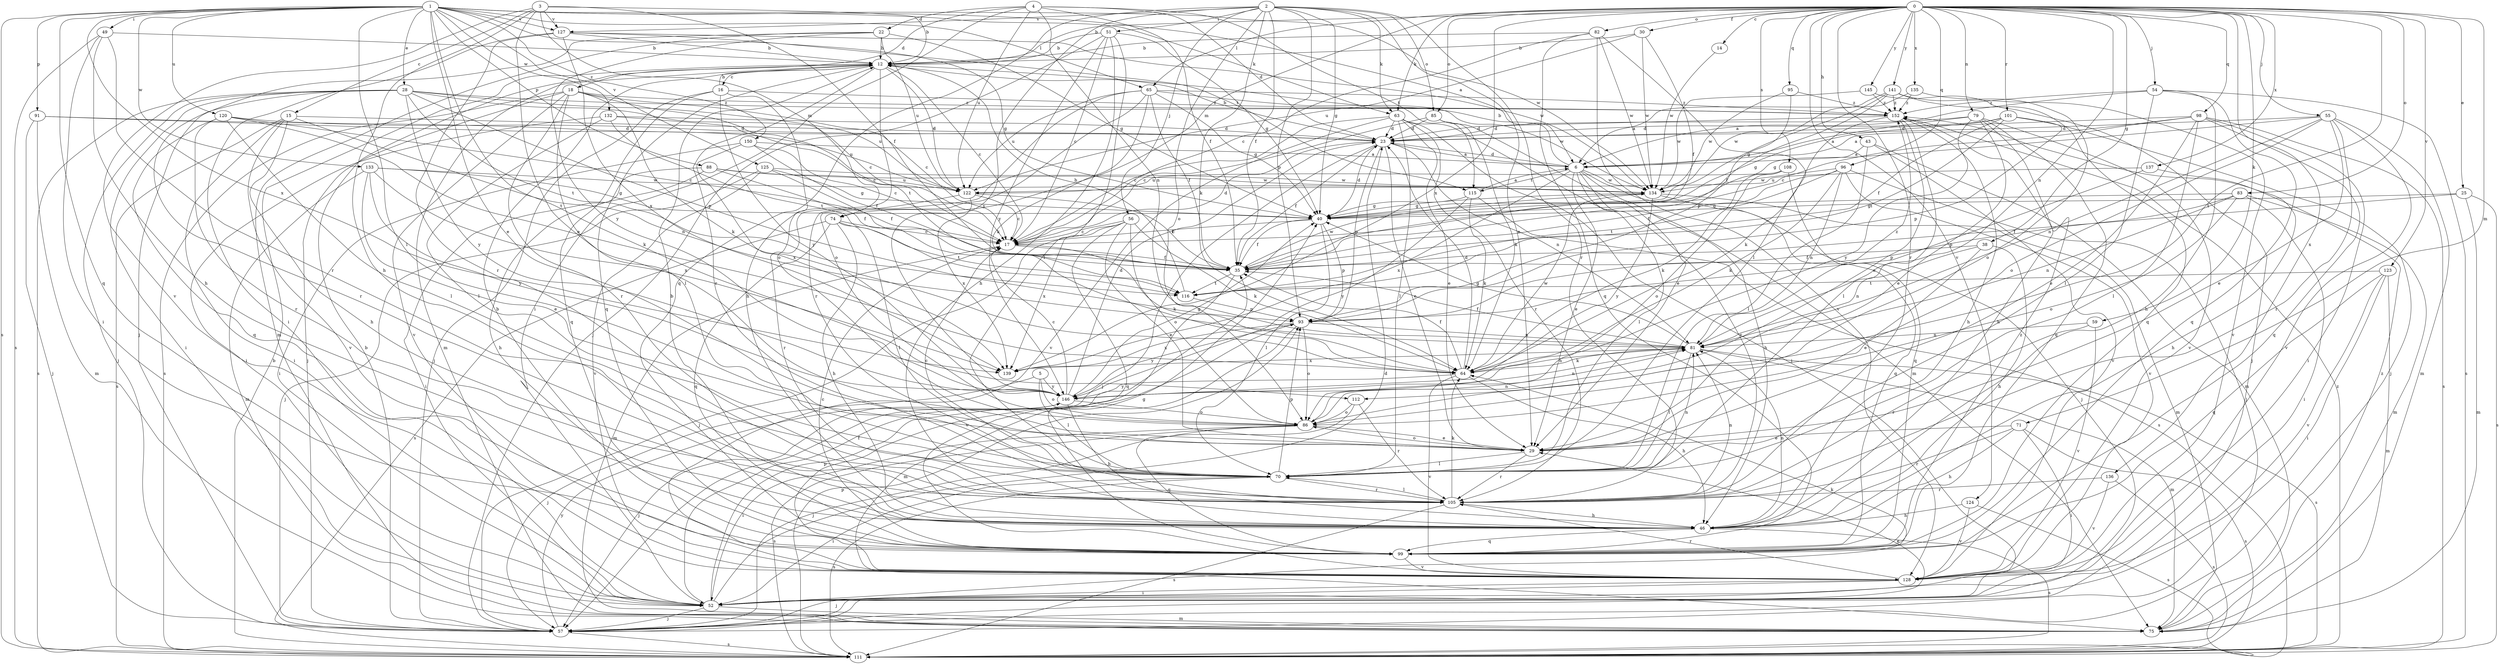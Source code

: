 strict digraph  {
0;
1;
2;
3;
4;
5;
6;
12;
14;
15;
16;
17;
18;
22;
23;
25;
28;
29;
30;
35;
38;
40;
43;
46;
49;
51;
52;
54;
55;
56;
57;
59;
63;
64;
65;
70;
71;
74;
75;
79;
81;
82;
83;
85;
86;
88;
91;
93;
95;
96;
98;
99;
101;
105;
108;
111;
112;
115;
116;
120;
122;
123;
124;
125;
127;
128;
132;
133;
134;
135;
136;
137;
139;
141;
145;
146;
150;
152;
0 -> 12  [label=b];
0 -> 14  [label=c];
0 -> 25  [label=e];
0 -> 30  [label=f];
0 -> 38  [label=g];
0 -> 43  [label=h];
0 -> 54  [label=j];
0 -> 55  [label=j];
0 -> 59  [label=k];
0 -> 63  [label=k];
0 -> 65  [label=l];
0 -> 71  [label=m];
0 -> 74  [label=m];
0 -> 79  [label=n];
0 -> 81  [label=n];
0 -> 82  [label=o];
0 -> 83  [label=o];
0 -> 85  [label=o];
0 -> 95  [label=q];
0 -> 96  [label=q];
0 -> 98  [label=q];
0 -> 101  [label=r];
0 -> 105  [label=r];
0 -> 108  [label=s];
0 -> 112  [label=t];
0 -> 123  [label=v];
0 -> 124  [label=v];
0 -> 135  [label=x];
0 -> 136  [label=x];
0 -> 137  [label=x];
0 -> 139  [label=x];
0 -> 141  [label=y];
0 -> 145  [label=y];
1 -> 6  [label=a];
1 -> 28  [label=e];
1 -> 29  [label=e];
1 -> 49  [label=i];
1 -> 63  [label=k];
1 -> 65  [label=l];
1 -> 70  [label=l];
1 -> 88  [label=p];
1 -> 91  [label=p];
1 -> 99  [label=q];
1 -> 111  [label=s];
1 -> 112  [label=t];
1 -> 115  [label=t];
1 -> 120  [label=u];
1 -> 125  [label=v];
1 -> 127  [label=v];
1 -> 132  [label=w];
1 -> 133  [label=w];
1 -> 134  [label=w];
1 -> 139  [label=x];
1 -> 150  [label=z];
2 -> 29  [label=e];
2 -> 35  [label=f];
2 -> 40  [label=g];
2 -> 51  [label=i];
2 -> 56  [label=j];
2 -> 63  [label=k];
2 -> 64  [label=k];
2 -> 85  [label=o];
2 -> 86  [label=o];
2 -> 93  [label=p];
2 -> 99  [label=q];
2 -> 105  [label=r];
2 -> 127  [label=v];
2 -> 146  [label=y];
3 -> 12  [label=b];
3 -> 15  [label=c];
3 -> 29  [label=e];
3 -> 35  [label=f];
3 -> 46  [label=h];
3 -> 74  [label=m];
3 -> 127  [label=v];
3 -> 128  [label=v];
4 -> 18  [label=d];
4 -> 22  [label=d];
4 -> 23  [label=d];
4 -> 35  [label=f];
4 -> 52  [label=i];
4 -> 81  [label=n];
4 -> 115  [label=t];
4 -> 122  [label=u];
5 -> 57  [label=j];
5 -> 70  [label=l];
5 -> 86  [label=o];
5 -> 146  [label=y];
6 -> 12  [label=b];
6 -> 23  [label=d];
6 -> 29  [label=e];
6 -> 46  [label=h];
6 -> 57  [label=j];
6 -> 70  [label=l];
6 -> 105  [label=r];
6 -> 115  [label=t];
6 -> 134  [label=w];
6 -> 139  [label=x];
12 -> 16  [label=c];
12 -> 17  [label=c];
12 -> 46  [label=h];
12 -> 75  [label=m];
12 -> 99  [label=q];
12 -> 105  [label=r];
12 -> 122  [label=u];
14 -> 134  [label=w];
15 -> 23  [label=d];
15 -> 46  [label=h];
15 -> 52  [label=i];
15 -> 81  [label=n];
15 -> 111  [label=s];
15 -> 128  [label=v];
16 -> 12  [label=b];
16 -> 57  [label=j];
16 -> 86  [label=o];
16 -> 99  [label=q];
16 -> 146  [label=y];
16 -> 152  [label=z];
17 -> 23  [label=d];
17 -> 35  [label=f];
17 -> 64  [label=k];
17 -> 75  [label=m];
18 -> 17  [label=c];
18 -> 57  [label=j];
18 -> 64  [label=k];
18 -> 70  [label=l];
18 -> 105  [label=r];
18 -> 111  [label=s];
18 -> 116  [label=t];
18 -> 128  [label=v];
18 -> 152  [label=z];
22 -> 12  [label=b];
22 -> 40  [label=g];
22 -> 57  [label=j];
22 -> 75  [label=m];
22 -> 122  [label=u];
22 -> 146  [label=y];
23 -> 6  [label=a];
23 -> 12  [label=b];
23 -> 29  [label=e];
23 -> 35  [label=f];
23 -> 57  [label=j];
23 -> 81  [label=n];
23 -> 93  [label=p];
25 -> 35  [label=f];
25 -> 40  [label=g];
25 -> 75  [label=m];
25 -> 111  [label=s];
28 -> 17  [label=c];
28 -> 52  [label=i];
28 -> 57  [label=j];
28 -> 93  [label=p];
28 -> 105  [label=r];
28 -> 111  [label=s];
28 -> 116  [label=t];
28 -> 122  [label=u];
28 -> 146  [label=y];
28 -> 152  [label=z];
29 -> 70  [label=l];
29 -> 86  [label=o];
29 -> 105  [label=r];
30 -> 12  [label=b];
30 -> 35  [label=f];
30 -> 122  [label=u];
30 -> 134  [label=w];
35 -> 116  [label=t];
35 -> 128  [label=v];
35 -> 134  [label=w];
38 -> 29  [label=e];
38 -> 35  [label=f];
38 -> 46  [label=h];
38 -> 81  [label=n];
40 -> 17  [label=c];
40 -> 23  [label=d];
40 -> 35  [label=f];
40 -> 70  [label=l];
40 -> 93  [label=p];
43 -> 6  [label=a];
43 -> 70  [label=l];
43 -> 75  [label=m];
43 -> 128  [label=v];
46 -> 12  [label=b];
46 -> 81  [label=n];
46 -> 99  [label=q];
46 -> 111  [label=s];
49 -> 12  [label=b];
49 -> 46  [label=h];
49 -> 52  [label=i];
49 -> 105  [label=r];
49 -> 111  [label=s];
51 -> 12  [label=b];
51 -> 17  [label=c];
51 -> 40  [label=g];
51 -> 46  [label=h];
51 -> 57  [label=j];
51 -> 70  [label=l];
51 -> 146  [label=y];
52 -> 23  [label=d];
52 -> 35  [label=f];
52 -> 57  [label=j];
52 -> 64  [label=k];
52 -> 75  [label=m];
52 -> 93  [label=p];
54 -> 6  [label=a];
54 -> 46  [label=h];
54 -> 70  [label=l];
54 -> 99  [label=q];
54 -> 111  [label=s];
54 -> 152  [label=z];
55 -> 23  [label=d];
55 -> 29  [label=e];
55 -> 40  [label=g];
55 -> 75  [label=m];
55 -> 81  [label=n];
55 -> 86  [label=o];
55 -> 105  [label=r];
55 -> 128  [label=v];
56 -> 17  [label=c];
56 -> 29  [label=e];
56 -> 57  [label=j];
56 -> 64  [label=k];
56 -> 86  [label=o];
56 -> 99  [label=q];
56 -> 139  [label=x];
57 -> 12  [label=b];
57 -> 29  [label=e];
57 -> 111  [label=s];
57 -> 146  [label=y];
59 -> 81  [label=n];
59 -> 105  [label=r];
59 -> 128  [label=v];
63 -> 17  [label=c];
63 -> 23  [label=d];
63 -> 29  [label=e];
63 -> 52  [label=i];
63 -> 70  [label=l];
63 -> 75  [label=m];
63 -> 105  [label=r];
63 -> 128  [label=v];
64 -> 23  [label=d];
64 -> 35  [label=f];
64 -> 46  [label=h];
64 -> 81  [label=n];
64 -> 128  [label=v];
64 -> 134  [label=w];
64 -> 146  [label=y];
65 -> 35  [label=f];
65 -> 40  [label=g];
65 -> 64  [label=k];
65 -> 86  [label=o];
65 -> 105  [label=r];
65 -> 122  [label=u];
65 -> 134  [label=w];
65 -> 152  [label=z];
70 -> 17  [label=c];
70 -> 52  [label=i];
70 -> 81  [label=n];
70 -> 93  [label=p];
70 -> 105  [label=r];
70 -> 111  [label=s];
71 -> 29  [label=e];
71 -> 46  [label=h];
71 -> 52  [label=i];
71 -> 105  [label=r];
71 -> 111  [label=s];
74 -> 17  [label=c];
74 -> 46  [label=h];
74 -> 70  [label=l];
74 -> 99  [label=q];
74 -> 111  [label=s];
74 -> 116  [label=t];
75 -> 152  [label=z];
79 -> 6  [label=a];
79 -> 23  [label=d];
79 -> 29  [label=e];
79 -> 46  [label=h];
79 -> 99  [label=q];
79 -> 128  [label=v];
79 -> 146  [label=y];
81 -> 35  [label=f];
81 -> 40  [label=g];
81 -> 64  [label=k];
81 -> 70  [label=l];
81 -> 75  [label=m];
81 -> 111  [label=s];
81 -> 139  [label=x];
81 -> 152  [label=z];
82 -> 12  [label=b];
82 -> 17  [label=c];
82 -> 70  [label=l];
82 -> 99  [label=q];
82 -> 128  [label=v];
82 -> 134  [label=w];
83 -> 40  [label=g];
83 -> 52  [label=i];
83 -> 75  [label=m];
83 -> 81  [label=n];
83 -> 86  [label=o];
83 -> 93  [label=p];
85 -> 17  [label=c];
85 -> 23  [label=d];
85 -> 29  [label=e];
85 -> 64  [label=k];
86 -> 29  [label=e];
86 -> 52  [label=i];
86 -> 81  [label=n];
86 -> 99  [label=q];
86 -> 111  [label=s];
88 -> 35  [label=f];
88 -> 46  [label=h];
88 -> 52  [label=i];
88 -> 122  [label=u];
88 -> 134  [label=w];
91 -> 23  [label=d];
91 -> 57  [label=j];
91 -> 75  [label=m];
91 -> 122  [label=u];
93 -> 75  [label=m];
93 -> 81  [label=n];
93 -> 86  [label=o];
93 -> 139  [label=x];
93 -> 146  [label=y];
95 -> 93  [label=p];
95 -> 134  [label=w];
95 -> 152  [label=z];
96 -> 35  [label=f];
96 -> 57  [label=j];
96 -> 64  [label=k];
96 -> 81  [label=n];
96 -> 116  [label=t];
96 -> 128  [label=v];
96 -> 134  [label=w];
98 -> 6  [label=a];
98 -> 17  [label=c];
98 -> 23  [label=d];
98 -> 29  [label=e];
98 -> 52  [label=i];
98 -> 70  [label=l];
98 -> 99  [label=q];
98 -> 111  [label=s];
99 -> 12  [label=b];
99 -> 17  [label=c];
99 -> 128  [label=v];
99 -> 152  [label=z];
101 -> 23  [label=d];
101 -> 35  [label=f];
101 -> 40  [label=g];
101 -> 57  [label=j];
101 -> 93  [label=p];
101 -> 116  [label=t];
105 -> 46  [label=h];
105 -> 64  [label=k];
105 -> 70  [label=l];
105 -> 81  [label=n];
105 -> 111  [label=s];
108 -> 64  [label=k];
108 -> 86  [label=o];
108 -> 99  [label=q];
108 -> 122  [label=u];
111 -> 12  [label=b];
111 -> 93  [label=p];
111 -> 152  [label=z];
112 -> 57  [label=j];
112 -> 86  [label=o];
112 -> 105  [label=r];
115 -> 6  [label=a];
115 -> 40  [label=g];
115 -> 64  [label=k];
115 -> 111  [label=s];
115 -> 146  [label=y];
116 -> 12  [label=b];
116 -> 93  [label=p];
120 -> 17  [label=c];
120 -> 23  [label=d];
120 -> 64  [label=k];
120 -> 70  [label=l];
120 -> 99  [label=q];
120 -> 105  [label=r];
122 -> 17  [label=c];
122 -> 35  [label=f];
122 -> 105  [label=r];
122 -> 139  [label=x];
123 -> 52  [label=i];
123 -> 75  [label=m];
123 -> 99  [label=q];
123 -> 116  [label=t];
123 -> 128  [label=v];
124 -> 46  [label=h];
124 -> 111  [label=s];
124 -> 128  [label=v];
125 -> 35  [label=f];
125 -> 40  [label=g];
125 -> 57  [label=j];
125 -> 128  [label=v];
125 -> 134  [label=w];
127 -> 12  [label=b];
127 -> 40  [label=g];
127 -> 52  [label=i];
127 -> 105  [label=r];
127 -> 134  [label=w];
127 -> 139  [label=x];
128 -> 40  [label=g];
128 -> 52  [label=i];
128 -> 57  [label=j];
128 -> 105  [label=r];
132 -> 17  [label=c];
132 -> 23  [label=d];
132 -> 52  [label=i];
132 -> 70  [label=l];
132 -> 116  [label=t];
133 -> 29  [label=e];
133 -> 40  [label=g];
133 -> 75  [label=m];
133 -> 134  [label=w];
133 -> 139  [label=x];
133 -> 146  [label=y];
134 -> 40  [label=g];
134 -> 75  [label=m];
134 -> 99  [label=q];
134 -> 146  [label=y];
135 -> 6  [label=a];
135 -> 86  [label=o];
135 -> 152  [label=z];
136 -> 105  [label=r];
136 -> 111  [label=s];
136 -> 128  [label=v];
137 -> 46  [label=h];
137 -> 93  [label=p];
137 -> 122  [label=u];
141 -> 35  [label=f];
141 -> 40  [label=g];
141 -> 99  [label=q];
141 -> 128  [label=v];
141 -> 134  [label=w];
141 -> 152  [label=z];
145 -> 57  [label=j];
145 -> 134  [label=w];
145 -> 152  [label=z];
146 -> 17  [label=c];
146 -> 23  [label=d];
146 -> 40  [label=g];
146 -> 46  [label=h];
146 -> 57  [label=j];
146 -> 81  [label=n];
146 -> 86  [label=o];
150 -> 6  [label=a];
150 -> 17  [label=c];
150 -> 35  [label=f];
150 -> 52  [label=i];
150 -> 139  [label=x];
152 -> 23  [label=d];
152 -> 46  [label=h];
152 -> 64  [label=k];
152 -> 70  [label=l];
152 -> 86  [label=o];
}
